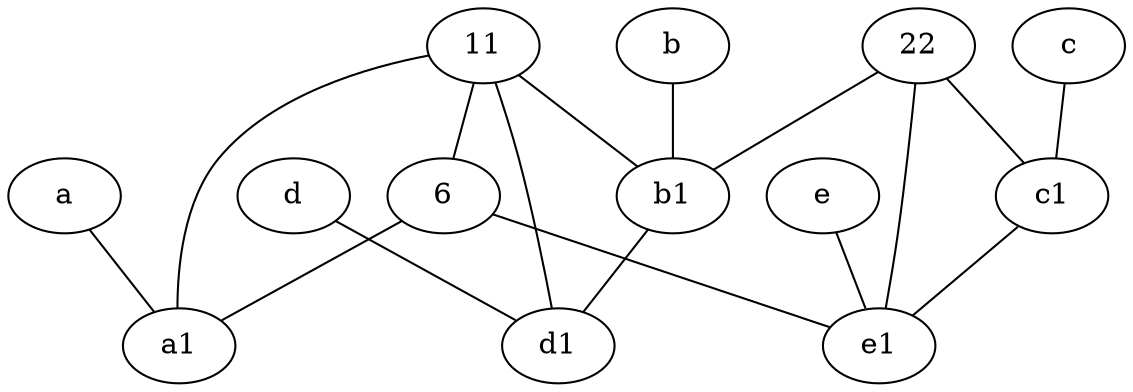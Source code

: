graph {
	node [labelfontsize=50]
	11 [labelfontsize=50]
	e [labelfontsize=50 pos="7,9!"]
	b [labelfontsize=50 pos="10,4!"]
	a [labelfontsize=50 pos="8,2!"]
	c1 [labelfontsize=50 pos="4.5,3!"]
	22 [labelfontsize=50]
	6 [labelfontsize=50]
	b1 [labelfontsize=50 pos="9,4!"]
	d [labelfontsize=50 pos="2,5!"]
	a1 [labelfontsize=50 pos="8,3!"]
	d1 [labelfontsize=50 pos="3,5!"]
	e1 [labelfontsize=50 pos="7,7!"]
	c [labelfontsize=50 pos="4.5,2!"]
	c -- c1
	6 -- e1
	22 -- b1
	d -- d1
	b1 -- d1
	11 -- d1
	11 -- b1
	a -- a1
	11 -- a1
	b -- b1
	11 -- 6
	c1 -- e1
	6 -- a1
	22 -- c1
	22 -- e1
	e -- e1
}

